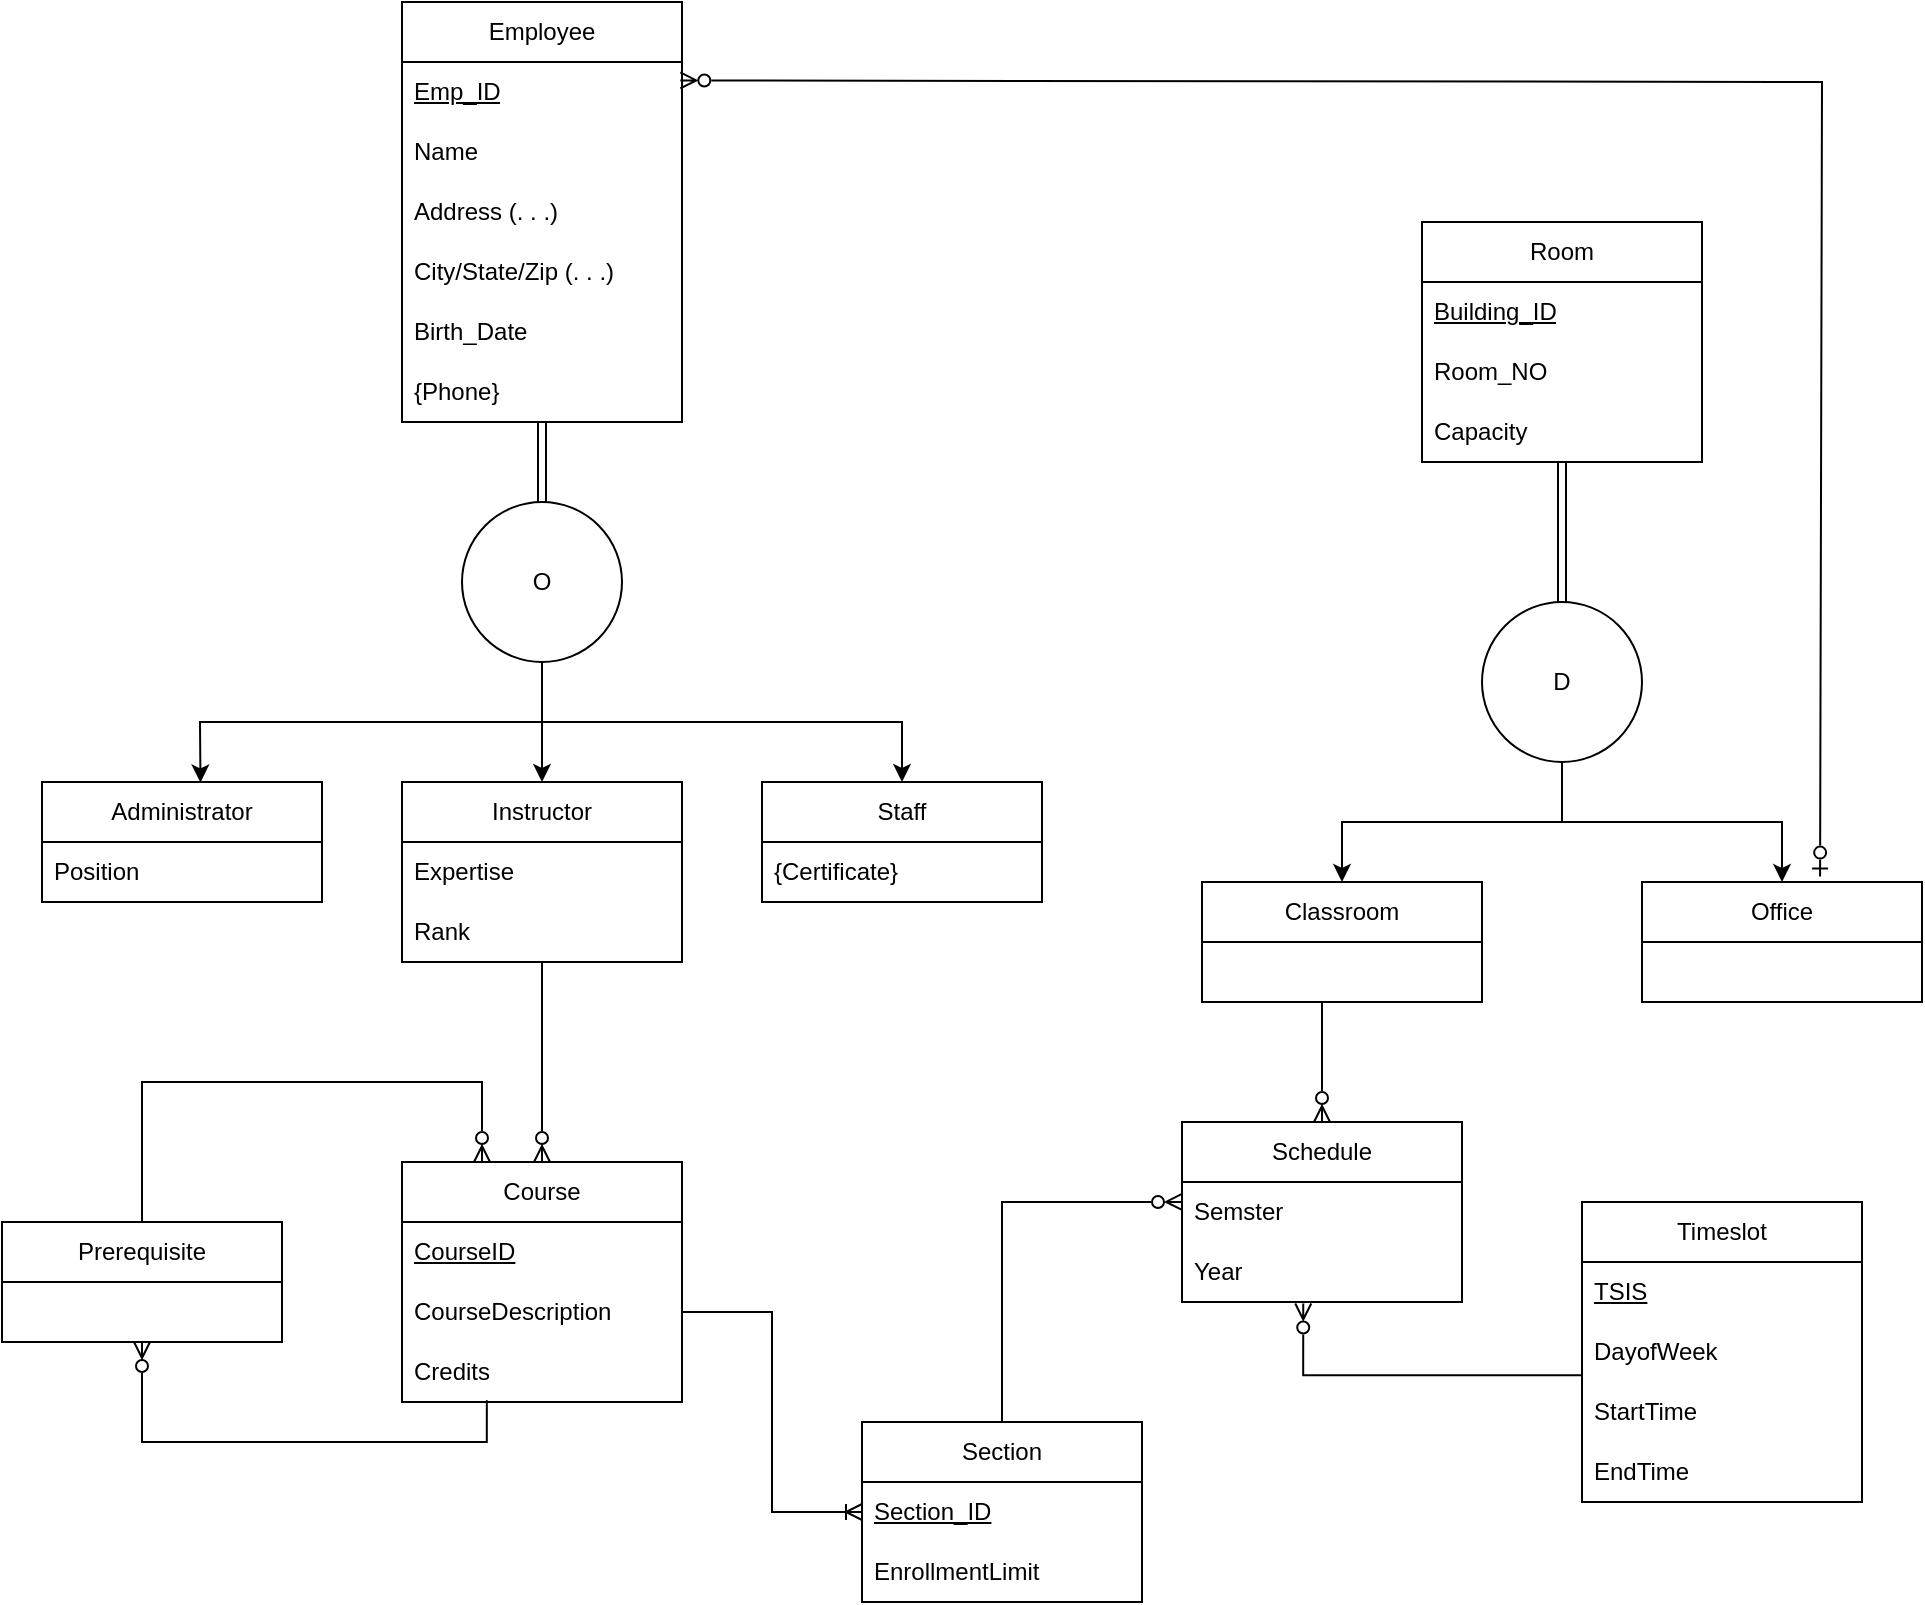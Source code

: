 <mxfile version="28.2.5">
  <diagram name="Page-1" id="pNBeXpuQ4L14QntjSeyP">
    <mxGraphModel dx="1409" dy="1148" grid="1" gridSize="10" guides="1" tooltips="1" connect="1" arrows="1" fold="1" page="1" pageScale="1" pageWidth="850" pageHeight="1100" math="0" shadow="0">
      <root>
        <mxCell id="0" />
        <mxCell id="1" parent="0" />
        <mxCell id="OhDDxIPIgr9wnCfn7Brg-9" value="" style="edgeStyle=orthogonalEdgeStyle;rounded=0;orthogonalLoop=1;jettySize=auto;html=1;shape=link;" parent="1" source="OhDDxIPIgr9wnCfn7Brg-1" target="OhDDxIPIgr9wnCfn7Brg-8" edge="1">
          <mxGeometry relative="1" as="geometry" />
        </mxCell>
        <mxCell id="OhDDxIPIgr9wnCfn7Brg-1" value="Employee" style="swimlane;fontStyle=0;childLayout=stackLayout;horizontal=1;startSize=30;horizontalStack=0;resizeParent=1;resizeParentMax=0;resizeLast=0;collapsible=1;marginBottom=0;whiteSpace=wrap;html=1;" parent="1" vertex="1">
          <mxGeometry x="340" y="240" width="140" height="210" as="geometry" />
        </mxCell>
        <mxCell id="OhDDxIPIgr9wnCfn7Brg-2" value="&lt;u&gt;Emp_ID&lt;/u&gt;" style="text;strokeColor=none;fillColor=none;align=left;verticalAlign=middle;spacingLeft=4;spacingRight=4;overflow=hidden;points=[[0,0.5],[1,0.5]];portConstraint=eastwest;rotatable=0;whiteSpace=wrap;html=1;" parent="OhDDxIPIgr9wnCfn7Brg-1" vertex="1">
          <mxGeometry y="30" width="140" height="30" as="geometry" />
        </mxCell>
        <mxCell id="OhDDxIPIgr9wnCfn7Brg-3" value="&lt;div&gt;Name&lt;/div&gt;" style="text;strokeColor=none;fillColor=none;align=left;verticalAlign=middle;spacingLeft=4;spacingRight=4;overflow=hidden;points=[[0,0.5],[1,0.5]];portConstraint=eastwest;rotatable=0;whiteSpace=wrap;html=1;" parent="OhDDxIPIgr9wnCfn7Brg-1" vertex="1">
          <mxGeometry y="60" width="140" height="30" as="geometry" />
        </mxCell>
        <mxCell id="OhDDxIPIgr9wnCfn7Brg-4" value="Address&amp;nbsp;(. . .)" style="text;strokeColor=none;fillColor=none;align=left;verticalAlign=middle;spacingLeft=4;spacingRight=4;overflow=hidden;points=[[0,0.5],[1,0.5]];portConstraint=eastwest;rotatable=0;whiteSpace=wrap;html=1;" parent="OhDDxIPIgr9wnCfn7Brg-1" vertex="1">
          <mxGeometry y="90" width="140" height="30" as="geometry" />
        </mxCell>
        <mxCell id="OhDDxIPIgr9wnCfn7Brg-5" value="City/State/Zip (. . .)" style="text;strokeColor=none;fillColor=none;align=left;verticalAlign=middle;spacingLeft=4;spacingRight=4;overflow=hidden;points=[[0,0.5],[1,0.5]];portConstraint=eastwest;rotatable=0;whiteSpace=wrap;html=1;" parent="OhDDxIPIgr9wnCfn7Brg-1" vertex="1">
          <mxGeometry y="120" width="140" height="30" as="geometry" />
        </mxCell>
        <mxCell id="OhDDxIPIgr9wnCfn7Brg-6" value="Birth_Date" style="text;strokeColor=none;fillColor=none;align=left;verticalAlign=middle;spacingLeft=4;spacingRight=4;overflow=hidden;points=[[0,0.5],[1,0.5]];portConstraint=eastwest;rotatable=0;whiteSpace=wrap;html=1;" parent="OhDDxIPIgr9wnCfn7Brg-1" vertex="1">
          <mxGeometry y="150" width="140" height="30" as="geometry" />
        </mxCell>
        <mxCell id="OhDDxIPIgr9wnCfn7Brg-7" value="{Phone}" style="text;strokeColor=none;fillColor=none;align=left;verticalAlign=middle;spacingLeft=4;spacingRight=4;overflow=hidden;points=[[0,0.5],[1,0.5]];portConstraint=eastwest;rotatable=0;whiteSpace=wrap;html=1;" parent="OhDDxIPIgr9wnCfn7Brg-1" vertex="1">
          <mxGeometry y="180" width="140" height="30" as="geometry" />
        </mxCell>
        <mxCell id="OhDDxIPIgr9wnCfn7Brg-19" style="edgeStyle=elbowEdgeStyle;rounded=0;orthogonalLoop=1;jettySize=auto;html=1;elbow=vertical;entryX=0.5;entryY=0;entryDx=0;entryDy=0;" parent="1" source="OhDDxIPIgr9wnCfn7Brg-8" target="OhDDxIPIgr9wnCfn7Brg-10" edge="1">
          <mxGeometry relative="1" as="geometry">
            <mxPoint x="410" y="600" as="targetPoint" />
          </mxGeometry>
        </mxCell>
        <mxCell id="OhDDxIPIgr9wnCfn7Brg-8" value="O" style="ellipse;whiteSpace=wrap;html=1;fontStyle=0;startSize=30;horizontal=1;" parent="1" vertex="1">
          <mxGeometry x="370" y="490" width="80" height="80" as="geometry" />
        </mxCell>
        <mxCell id="dM-d7xp5EMUZUrmFZuvB-21" value="" style="edgeStyle=orthogonalEdgeStyle;rounded=0;orthogonalLoop=1;jettySize=auto;html=1;entryX=0.5;entryY=0;entryDx=0;entryDy=0;endArrow=ERzeroToMany;endFill=0;" edge="1" parent="1" source="OhDDxIPIgr9wnCfn7Brg-10" target="dM-d7xp5EMUZUrmFZuvB-6">
          <mxGeometry relative="1" as="geometry" />
        </mxCell>
        <mxCell id="OhDDxIPIgr9wnCfn7Brg-10" value="Instructor" style="swimlane;fontStyle=0;childLayout=stackLayout;horizontal=1;startSize=30;horizontalStack=0;resizeParent=1;resizeParentMax=0;resizeLast=0;collapsible=1;marginBottom=0;whiteSpace=wrap;html=1;" parent="1" vertex="1">
          <mxGeometry x="340" y="630" width="140" height="90" as="geometry" />
        </mxCell>
        <mxCell id="OhDDxIPIgr9wnCfn7Brg-11" value="Expertise" style="text;strokeColor=none;fillColor=none;align=left;verticalAlign=middle;spacingLeft=4;spacingRight=4;overflow=hidden;points=[[0,0.5],[1,0.5]];portConstraint=eastwest;rotatable=0;whiteSpace=wrap;html=1;" parent="OhDDxIPIgr9wnCfn7Brg-10" vertex="1">
          <mxGeometry y="30" width="140" height="30" as="geometry" />
        </mxCell>
        <mxCell id="OhDDxIPIgr9wnCfn7Brg-22" value="Rank" style="text;strokeColor=none;fillColor=none;align=left;verticalAlign=middle;spacingLeft=4;spacingRight=4;overflow=hidden;points=[[0,0.5],[1,0.5]];portConstraint=eastwest;rotatable=0;whiteSpace=wrap;html=1;" parent="OhDDxIPIgr9wnCfn7Brg-10" vertex="1">
          <mxGeometry y="60" width="140" height="30" as="geometry" />
        </mxCell>
        <mxCell id="OhDDxIPIgr9wnCfn7Brg-14" value="Administrator" style="swimlane;fontStyle=0;childLayout=stackLayout;horizontal=1;startSize=30;horizontalStack=0;resizeParent=1;resizeParentMax=0;resizeLast=0;collapsible=1;marginBottom=0;whiteSpace=wrap;html=1;" parent="1" vertex="1">
          <mxGeometry x="160" y="630" width="140" height="60" as="geometry" />
        </mxCell>
        <mxCell id="OhDDxIPIgr9wnCfn7Brg-15" value="Position" style="text;strokeColor=none;fillColor=none;align=left;verticalAlign=middle;spacingLeft=4;spacingRight=4;overflow=hidden;points=[[0,0.5],[1,0.5]];portConstraint=eastwest;rotatable=0;whiteSpace=wrap;html=1;" parent="OhDDxIPIgr9wnCfn7Brg-14" vertex="1">
          <mxGeometry y="30" width="140" height="30" as="geometry" />
        </mxCell>
        <mxCell id="OhDDxIPIgr9wnCfn7Brg-16" value="Staff" style="swimlane;fontStyle=0;childLayout=stackLayout;horizontal=1;startSize=30;horizontalStack=0;resizeParent=1;resizeParentMax=0;resizeLast=0;collapsible=1;marginBottom=0;whiteSpace=wrap;html=1;" parent="1" vertex="1">
          <mxGeometry x="520" y="630" width="140" height="60" as="geometry" />
        </mxCell>
        <mxCell id="OhDDxIPIgr9wnCfn7Brg-17" value="{Certificate}" style="text;strokeColor=none;fillColor=none;align=left;verticalAlign=middle;spacingLeft=4;spacingRight=4;overflow=hidden;points=[[0,0.5],[1,0.5]];portConstraint=eastwest;rotatable=0;whiteSpace=wrap;html=1;" parent="OhDDxIPIgr9wnCfn7Brg-16" vertex="1">
          <mxGeometry y="30" width="140" height="30" as="geometry" />
        </mxCell>
        <mxCell id="OhDDxIPIgr9wnCfn7Brg-20" value="" style="endArrow=classic;html=1;rounded=0;entryX=0.566;entryY=0.004;entryDx=0;entryDy=0;entryPerimeter=0;" parent="1" target="OhDDxIPIgr9wnCfn7Brg-14" edge="1">
          <mxGeometry width="50" height="50" relative="1" as="geometry">
            <mxPoint x="410" y="600" as="sourcePoint" />
            <mxPoint x="210" y="600" as="targetPoint" />
            <Array as="points">
              <mxPoint x="239" y="600" />
            </Array>
          </mxGeometry>
        </mxCell>
        <mxCell id="OhDDxIPIgr9wnCfn7Brg-21" value="" style="endArrow=classic;html=1;rounded=0;entryX=0.566;entryY=0.004;entryDx=0;entryDy=0;entryPerimeter=0;" parent="1" edge="1">
          <mxGeometry width="50" height="50" relative="1" as="geometry">
            <mxPoint x="410" y="600" as="sourcePoint" />
            <mxPoint x="590" y="630" as="targetPoint" />
            <Array as="points">
              <mxPoint x="590" y="600" />
            </Array>
          </mxGeometry>
        </mxCell>
        <mxCell id="OhDDxIPIgr9wnCfn7Brg-23" value="" style="edgeStyle=orthogonalEdgeStyle;rounded=0;orthogonalLoop=1;jettySize=auto;html=1;shape=link;" parent="1" source="OhDDxIPIgr9wnCfn7Brg-24" target="OhDDxIPIgr9wnCfn7Brg-32" edge="1">
          <mxGeometry relative="1" as="geometry" />
        </mxCell>
        <mxCell id="OhDDxIPIgr9wnCfn7Brg-24" value="Room" style="swimlane;fontStyle=0;childLayout=stackLayout;horizontal=1;startSize=30;horizontalStack=0;resizeParent=1;resizeParentMax=0;resizeLast=0;collapsible=1;marginBottom=0;whiteSpace=wrap;html=1;" parent="1" vertex="1">
          <mxGeometry x="850" y="350" width="140" height="120" as="geometry" />
        </mxCell>
        <mxCell id="OhDDxIPIgr9wnCfn7Brg-25" value="&lt;u&gt;Building_ID&lt;/u&gt;" style="text;strokeColor=none;fillColor=none;align=left;verticalAlign=middle;spacingLeft=4;spacingRight=4;overflow=hidden;points=[[0,0.5],[1,0.5]];portConstraint=eastwest;rotatable=0;whiteSpace=wrap;html=1;" parent="OhDDxIPIgr9wnCfn7Brg-24" vertex="1">
          <mxGeometry y="30" width="140" height="30" as="geometry" />
        </mxCell>
        <mxCell id="OhDDxIPIgr9wnCfn7Brg-26" value="Room_NO" style="text;strokeColor=none;fillColor=none;align=left;verticalAlign=middle;spacingLeft=4;spacingRight=4;overflow=hidden;points=[[0,0.5],[1,0.5]];portConstraint=eastwest;rotatable=0;whiteSpace=wrap;html=1;" parent="OhDDxIPIgr9wnCfn7Brg-24" vertex="1">
          <mxGeometry y="60" width="140" height="30" as="geometry" />
        </mxCell>
        <mxCell id="OhDDxIPIgr9wnCfn7Brg-27" value="Capacity" style="text;strokeColor=none;fillColor=none;align=left;verticalAlign=middle;spacingLeft=4;spacingRight=4;overflow=hidden;points=[[0,0.5],[1,0.5]];portConstraint=eastwest;rotatable=0;whiteSpace=wrap;html=1;" parent="OhDDxIPIgr9wnCfn7Brg-24" vertex="1">
          <mxGeometry y="90" width="140" height="30" as="geometry" />
        </mxCell>
        <mxCell id="OhDDxIPIgr9wnCfn7Brg-31" style="edgeStyle=elbowEdgeStyle;rounded=0;orthogonalLoop=1;jettySize=auto;html=1;elbow=vertical;endArrow=none;endFill=0;" parent="1" source="OhDDxIPIgr9wnCfn7Brg-32" edge="1">
          <mxGeometry relative="1" as="geometry">
            <mxPoint x="920" y="650" as="targetPoint" />
          </mxGeometry>
        </mxCell>
        <mxCell id="OhDDxIPIgr9wnCfn7Brg-32" value="D" style="ellipse;whiteSpace=wrap;html=1;fontStyle=0;startSize=30;horizontal=1;" parent="1" vertex="1">
          <mxGeometry x="880" y="540" width="80" height="80" as="geometry" />
        </mxCell>
        <mxCell id="OhDDxIPIgr9wnCfn7Brg-36" value="Classroom" style="swimlane;fontStyle=0;childLayout=stackLayout;horizontal=1;startSize=30;horizontalStack=0;resizeParent=1;resizeParentMax=0;resizeLast=0;collapsible=1;marginBottom=0;whiteSpace=wrap;html=1;" parent="1" vertex="1">
          <mxGeometry x="740" y="680" width="140" height="60" as="geometry" />
        </mxCell>
        <mxCell id="OhDDxIPIgr9wnCfn7Brg-38" value="Office" style="swimlane;fontStyle=0;childLayout=stackLayout;horizontal=1;startSize=30;horizontalStack=0;resizeParent=1;resizeParentMax=0;resizeLast=0;collapsible=1;marginBottom=0;whiteSpace=wrap;html=1;" parent="1" vertex="1">
          <mxGeometry x="960" y="680" width="140" height="60" as="geometry" />
        </mxCell>
        <mxCell id="OhDDxIPIgr9wnCfn7Brg-40" value="" style="endArrow=classic;html=1;rounded=0;" parent="1" edge="1">
          <mxGeometry width="50" height="50" relative="1" as="geometry">
            <mxPoint x="920" y="650" as="sourcePoint" />
            <mxPoint x="810" y="680" as="targetPoint" />
            <Array as="points">
              <mxPoint x="810" y="650" />
            </Array>
          </mxGeometry>
        </mxCell>
        <mxCell id="OhDDxIPIgr9wnCfn7Brg-41" value="" style="endArrow=classic;html=1;rounded=0;entryX=0.5;entryY=0;entryDx=0;entryDy=0;" parent="1" target="OhDDxIPIgr9wnCfn7Brg-38" edge="1">
          <mxGeometry width="50" height="50" relative="1" as="geometry">
            <mxPoint x="920" y="650" as="sourcePoint" />
            <mxPoint x="1020" y="670" as="targetPoint" />
            <Array as="points">
              <mxPoint x="1030" y="650" />
            </Array>
          </mxGeometry>
        </mxCell>
        <mxCell id="dM-d7xp5EMUZUrmFZuvB-48" style="edgeStyle=orthogonalEdgeStyle;rounded=0;orthogonalLoop=1;jettySize=auto;html=1;entryX=0.433;entryY=1.024;entryDx=0;entryDy=0;endArrow=ERzeroToMany;endFill=0;entryPerimeter=0;exitX=0.001;exitY=0.886;exitDx=0;exitDy=0;exitPerimeter=0;" edge="1" parent="1" source="dM-d7xp5EMUZUrmFZuvB-29" target="dM-d7xp5EMUZUrmFZuvB-56">
          <mxGeometry relative="1" as="geometry">
            <mxPoint x="930" y="870" as="targetPoint" />
            <Array as="points" />
          </mxGeometry>
        </mxCell>
        <mxCell id="dM-d7xp5EMUZUrmFZuvB-1" value="Timeslot" style="swimlane;fontStyle=0;childLayout=stackLayout;horizontal=1;startSize=30;horizontalStack=0;resizeParent=1;resizeParentMax=0;resizeLast=0;collapsible=1;marginBottom=0;whiteSpace=wrap;html=1;" vertex="1" parent="1">
          <mxGeometry x="930" y="840" width="140" height="150" as="geometry" />
        </mxCell>
        <mxCell id="dM-d7xp5EMUZUrmFZuvB-2" value="&lt;u&gt;TSIS&lt;/u&gt;" style="text;strokeColor=none;fillColor=none;align=left;verticalAlign=middle;spacingLeft=4;spacingRight=4;overflow=hidden;points=[[0,0.5],[1,0.5]];portConstraint=eastwest;rotatable=0;whiteSpace=wrap;html=1;" vertex="1" parent="dM-d7xp5EMUZUrmFZuvB-1">
          <mxGeometry y="30" width="140" height="30" as="geometry" />
        </mxCell>
        <mxCell id="dM-d7xp5EMUZUrmFZuvB-29" value="DayofWeek" style="text;strokeColor=none;fillColor=none;align=left;verticalAlign=middle;spacingLeft=4;spacingRight=4;overflow=hidden;points=[[0,0.5],[1,0.5]];portConstraint=eastwest;rotatable=0;whiteSpace=wrap;html=1;" vertex="1" parent="dM-d7xp5EMUZUrmFZuvB-1">
          <mxGeometry y="60" width="140" height="30" as="geometry" />
        </mxCell>
        <mxCell id="dM-d7xp5EMUZUrmFZuvB-3" value="StartTime" style="text;strokeColor=none;fillColor=none;align=left;verticalAlign=middle;spacingLeft=4;spacingRight=4;overflow=hidden;points=[[0,0.5],[1,0.5]];portConstraint=eastwest;rotatable=0;whiteSpace=wrap;html=1;" vertex="1" parent="dM-d7xp5EMUZUrmFZuvB-1">
          <mxGeometry y="90" width="140" height="30" as="geometry" />
        </mxCell>
        <mxCell id="dM-d7xp5EMUZUrmFZuvB-4" value="EndTime" style="text;strokeColor=none;fillColor=none;align=left;verticalAlign=middle;spacingLeft=4;spacingRight=4;overflow=hidden;points=[[0,0.5],[1,0.5]];portConstraint=eastwest;rotatable=0;whiteSpace=wrap;html=1;" vertex="1" parent="dM-d7xp5EMUZUrmFZuvB-1">
          <mxGeometry y="120" width="140" height="30" as="geometry" />
        </mxCell>
        <mxCell id="dM-d7xp5EMUZUrmFZuvB-36" style="edgeStyle=orthogonalEdgeStyle;rounded=0;orthogonalLoop=1;jettySize=auto;html=1;entryX=0.5;entryY=1;entryDx=0;entryDy=0;exitX=0.303;exitY=0.97;exitDx=0;exitDy=0;exitPerimeter=0;endArrow=ERzeroToMany;endFill=0;" edge="1" parent="1" source="dM-d7xp5EMUZUrmFZuvB-9" target="dM-d7xp5EMUZUrmFZuvB-32">
          <mxGeometry relative="1" as="geometry" />
        </mxCell>
        <mxCell id="dM-d7xp5EMUZUrmFZuvB-6" value="Course" style="swimlane;fontStyle=0;childLayout=stackLayout;horizontal=1;startSize=30;horizontalStack=0;resizeParent=1;resizeParentMax=0;resizeLast=0;collapsible=1;marginBottom=0;whiteSpace=wrap;html=1;" vertex="1" parent="1">
          <mxGeometry x="340" y="820" width="140" height="120" as="geometry" />
        </mxCell>
        <mxCell id="dM-d7xp5EMUZUrmFZuvB-7" value="&lt;u&gt;CourseID&lt;/u&gt;" style="text;strokeColor=none;fillColor=none;align=left;verticalAlign=middle;spacingLeft=4;spacingRight=4;overflow=hidden;points=[[0,0.5],[1,0.5]];portConstraint=eastwest;rotatable=0;whiteSpace=wrap;html=1;" vertex="1" parent="dM-d7xp5EMUZUrmFZuvB-6">
          <mxGeometry y="30" width="140" height="30" as="geometry" />
        </mxCell>
        <mxCell id="dM-d7xp5EMUZUrmFZuvB-8" value="CourseDescription" style="text;strokeColor=none;fillColor=none;align=left;verticalAlign=middle;spacingLeft=4;spacingRight=4;overflow=hidden;points=[[0,0.5],[1,0.5]];portConstraint=eastwest;rotatable=0;whiteSpace=wrap;html=1;" vertex="1" parent="dM-d7xp5EMUZUrmFZuvB-6">
          <mxGeometry y="60" width="140" height="30" as="geometry" />
        </mxCell>
        <mxCell id="dM-d7xp5EMUZUrmFZuvB-9" value="Credits" style="text;strokeColor=none;fillColor=none;align=left;verticalAlign=middle;spacingLeft=4;spacingRight=4;overflow=hidden;points=[[0,0.5],[1,0.5]];portConstraint=eastwest;rotatable=0;whiteSpace=wrap;html=1;" vertex="1" parent="dM-d7xp5EMUZUrmFZuvB-6">
          <mxGeometry y="90" width="140" height="30" as="geometry" />
        </mxCell>
        <mxCell id="dM-d7xp5EMUZUrmFZuvB-11" value="Section" style="swimlane;fontStyle=0;childLayout=stackLayout;horizontal=1;startSize=30;horizontalStack=0;resizeParent=1;resizeParentMax=0;resizeLast=0;collapsible=1;marginBottom=0;whiteSpace=wrap;html=1;" vertex="1" parent="1">
          <mxGeometry x="570" y="950" width="140" height="90" as="geometry" />
        </mxCell>
        <mxCell id="dM-d7xp5EMUZUrmFZuvB-12" value="&lt;u&gt;Section_ID&lt;/u&gt;" style="text;strokeColor=none;fillColor=none;align=left;verticalAlign=middle;spacingLeft=4;spacingRight=4;overflow=hidden;points=[[0,0.5],[1,0.5]];portConstraint=eastwest;rotatable=0;whiteSpace=wrap;html=1;" vertex="1" parent="dM-d7xp5EMUZUrmFZuvB-11">
          <mxGeometry y="30" width="140" height="30" as="geometry" />
        </mxCell>
        <mxCell id="dM-d7xp5EMUZUrmFZuvB-13" value="EnrollmentLimit" style="text;strokeColor=none;fillColor=none;align=left;verticalAlign=middle;spacingLeft=4;spacingRight=4;overflow=hidden;points=[[0,0.5],[1,0.5]];portConstraint=eastwest;rotatable=0;whiteSpace=wrap;html=1;" vertex="1" parent="dM-d7xp5EMUZUrmFZuvB-11">
          <mxGeometry y="60" width="140" height="30" as="geometry" />
        </mxCell>
        <mxCell id="dM-d7xp5EMUZUrmFZuvB-28" value="" style="endArrow=ERzeroToOne;html=1;rounded=0;exitX=0.994;exitY=0.307;exitDx=0;exitDy=0;endFill=0;startArrow=ERzeroToMany;startFill=0;entryX=0.636;entryY=-0.045;entryDx=0;entryDy=0;entryPerimeter=0;exitPerimeter=0;" edge="1" parent="1" source="OhDDxIPIgr9wnCfn7Brg-2" target="OhDDxIPIgr9wnCfn7Brg-38">
          <mxGeometry width="50" height="50" relative="1" as="geometry">
            <mxPoint x="680" y="480" as="sourcePoint" />
            <mxPoint x="1050" y="670" as="targetPoint" />
            <Array as="points">
              <mxPoint x="1050" y="280" />
            </Array>
          </mxGeometry>
        </mxCell>
        <mxCell id="dM-d7xp5EMUZUrmFZuvB-31" style="edgeStyle=orthogonalEdgeStyle;rounded=0;orthogonalLoop=1;jettySize=auto;html=1;entryX=0;entryY=0.5;entryDx=0;entryDy=0;endArrow=ERoneToMany;endFill=0;" edge="1" parent="1" source="dM-d7xp5EMUZUrmFZuvB-8" target="dM-d7xp5EMUZUrmFZuvB-12">
          <mxGeometry relative="1" as="geometry" />
        </mxCell>
        <mxCell id="dM-d7xp5EMUZUrmFZuvB-41" style="edgeStyle=orthogonalEdgeStyle;rounded=0;orthogonalLoop=1;jettySize=auto;html=1;endArrow=ERzeroToMany;endFill=0;" edge="1" parent="1" source="dM-d7xp5EMUZUrmFZuvB-32">
          <mxGeometry relative="1" as="geometry">
            <mxPoint x="380" y="820" as="targetPoint" />
            <Array as="points">
              <mxPoint x="210" y="780" />
              <mxPoint x="380" y="780" />
              <mxPoint x="380" y="820" />
            </Array>
          </mxGeometry>
        </mxCell>
        <mxCell id="dM-d7xp5EMUZUrmFZuvB-32" value="Prerequisite" style="swimlane;fontStyle=0;childLayout=stackLayout;horizontal=1;startSize=30;horizontalStack=0;resizeParent=1;resizeParentMax=0;resizeLast=0;collapsible=1;marginBottom=0;whiteSpace=wrap;html=1;" vertex="1" parent="1">
          <mxGeometry x="140" y="850" width="140" height="60" as="geometry" />
        </mxCell>
        <mxCell id="dM-d7xp5EMUZUrmFZuvB-47" style="edgeStyle=orthogonalEdgeStyle;rounded=0;orthogonalLoop=1;jettySize=auto;html=1;endArrow=ERzeroToMany;endFill=0;exitX=0.5;exitY=1;exitDx=0;exitDy=0;entryX=0.5;entryY=0;entryDx=0;entryDy=0;" edge="1" parent="1" source="OhDDxIPIgr9wnCfn7Brg-36" target="dM-d7xp5EMUZUrmFZuvB-54">
          <mxGeometry relative="1" as="geometry">
            <mxPoint x="810" y="730" as="sourcePoint" />
            <mxPoint x="840" y="790" as="targetPoint" />
            <Array as="points">
              <mxPoint x="800" y="740" />
            </Array>
          </mxGeometry>
        </mxCell>
        <mxCell id="dM-d7xp5EMUZUrmFZuvB-54" value="Schedule" style="swimlane;fontStyle=0;childLayout=stackLayout;horizontal=1;startSize=30;horizontalStack=0;resizeParent=1;resizeParentMax=0;resizeLast=0;collapsible=1;marginBottom=0;whiteSpace=wrap;html=1;" vertex="1" parent="1">
          <mxGeometry x="730" y="800" width="140" height="90" as="geometry" />
        </mxCell>
        <mxCell id="dM-d7xp5EMUZUrmFZuvB-55" value="Semster" style="text;strokeColor=none;fillColor=none;align=left;verticalAlign=middle;spacingLeft=4;spacingRight=4;overflow=hidden;points=[[0,0.5],[1,0.5]];portConstraint=eastwest;rotatable=0;whiteSpace=wrap;html=1;" vertex="1" parent="dM-d7xp5EMUZUrmFZuvB-54">
          <mxGeometry y="30" width="140" height="30" as="geometry" />
        </mxCell>
        <mxCell id="dM-d7xp5EMUZUrmFZuvB-56" value="Year" style="text;strokeColor=none;fillColor=none;align=left;verticalAlign=middle;spacingLeft=4;spacingRight=4;overflow=hidden;points=[[0,0.5],[1,0.5]];portConstraint=eastwest;rotatable=0;whiteSpace=wrap;html=1;" vertex="1" parent="dM-d7xp5EMUZUrmFZuvB-54">
          <mxGeometry y="60" width="140" height="30" as="geometry" />
        </mxCell>
        <mxCell id="dM-d7xp5EMUZUrmFZuvB-75" style="edgeStyle=orthogonalEdgeStyle;rounded=0;orthogonalLoop=1;jettySize=auto;html=1;entryX=0;entryY=0.333;entryDx=0;entryDy=0;entryPerimeter=0;endArrow=ERzeroToMany;endFill=0;" edge="1" parent="1" source="dM-d7xp5EMUZUrmFZuvB-11" target="dM-d7xp5EMUZUrmFZuvB-55">
          <mxGeometry relative="1" as="geometry" />
        </mxCell>
      </root>
    </mxGraphModel>
  </diagram>
</mxfile>
